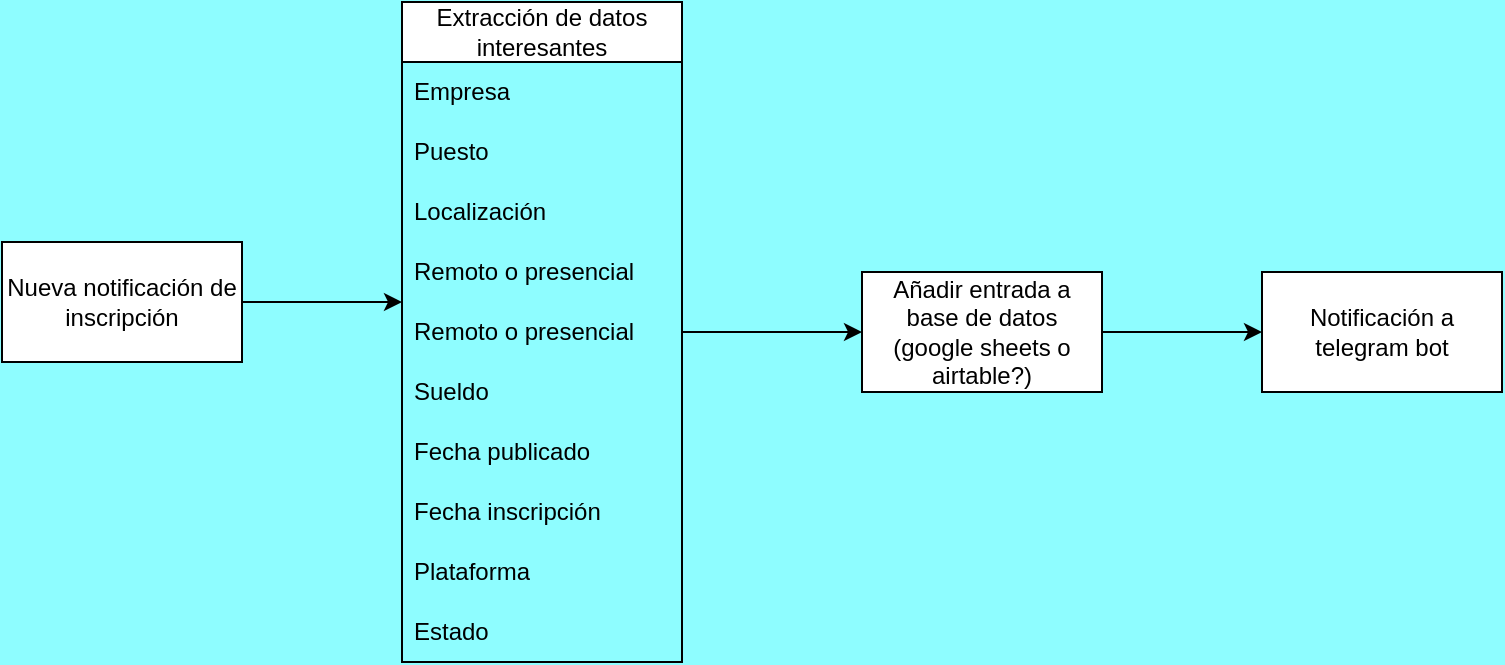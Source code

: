 <mxfile version="27.2.0">
  <diagram name="Página-1" id="GGK_G6vM3Q0lwhCfepNb">
    <mxGraphModel dx="1385" dy="776" grid="1" gridSize="10" guides="1" tooltips="1" connect="1" arrows="1" fold="1" page="1" pageScale="1" pageWidth="1169" pageHeight="827" background="#8EFDFF" math="0" shadow="0">
      <root>
        <mxCell id="0" />
        <mxCell id="1" parent="0" />
        <mxCell id="jdDbVD5xY_cFmAnzBWXt-3" value="" style="edgeStyle=orthogonalEdgeStyle;rounded=0;orthogonalLoop=1;jettySize=auto;html=1;" edge="1" parent="1" source="jdDbVD5xY_cFmAnzBWXt-1">
          <mxGeometry relative="1" as="geometry">
            <mxPoint x="239" y="180" as="targetPoint" />
          </mxGeometry>
        </mxCell>
        <mxCell id="jdDbVD5xY_cFmAnzBWXt-1" value="Nueva notificación de inscripción" style="rounded=0;whiteSpace=wrap;html=1;" vertex="1" parent="1">
          <mxGeometry x="39" y="150" width="120" height="60" as="geometry" />
        </mxCell>
        <mxCell id="jdDbVD5xY_cFmAnzBWXt-26" value="" style="edgeStyle=orthogonalEdgeStyle;rounded=0;orthogonalLoop=1;jettySize=auto;html=1;" edge="1" parent="1" source="jdDbVD5xY_cFmAnzBWXt-9" target="jdDbVD5xY_cFmAnzBWXt-25">
          <mxGeometry relative="1" as="geometry" />
        </mxCell>
        <mxCell id="jdDbVD5xY_cFmAnzBWXt-9" value="Extracción de datos interesantes" style="swimlane;fontStyle=0;childLayout=stackLayout;horizontal=1;startSize=30;horizontalStack=0;resizeParent=1;resizeParentMax=0;resizeLast=0;collapsible=1;marginBottom=0;whiteSpace=wrap;html=1;" vertex="1" parent="1">
          <mxGeometry x="239" y="30" width="140" height="330" as="geometry" />
        </mxCell>
        <mxCell id="jdDbVD5xY_cFmAnzBWXt-10" value="Empresa" style="text;strokeColor=none;fillColor=none;align=left;verticalAlign=middle;spacingLeft=4;spacingRight=4;overflow=hidden;points=[[0,0.5],[1,0.5]];portConstraint=eastwest;rotatable=0;whiteSpace=wrap;html=1;" vertex="1" parent="jdDbVD5xY_cFmAnzBWXt-9">
          <mxGeometry y="30" width="140" height="30" as="geometry" />
        </mxCell>
        <mxCell id="jdDbVD5xY_cFmAnzBWXt-11" value="Puesto" style="text;strokeColor=none;fillColor=none;align=left;verticalAlign=middle;spacingLeft=4;spacingRight=4;overflow=hidden;points=[[0,0.5],[1,0.5]];portConstraint=eastwest;rotatable=0;whiteSpace=wrap;html=1;" vertex="1" parent="jdDbVD5xY_cFmAnzBWXt-9">
          <mxGeometry y="60" width="140" height="30" as="geometry" />
        </mxCell>
        <mxCell id="jdDbVD5xY_cFmAnzBWXt-12" value="Localización" style="text;strokeColor=none;fillColor=none;align=left;verticalAlign=middle;spacingLeft=4;spacingRight=4;overflow=hidden;points=[[0,0.5],[1,0.5]];portConstraint=eastwest;rotatable=0;whiteSpace=wrap;html=1;miterlimit=6;" vertex="1" parent="jdDbVD5xY_cFmAnzBWXt-9">
          <mxGeometry y="90" width="140" height="30" as="geometry" />
        </mxCell>
        <mxCell id="jdDbVD5xY_cFmAnzBWXt-18" value="Remoto o presencial" style="text;strokeColor=none;fillColor=none;align=left;verticalAlign=middle;spacingLeft=4;spacingRight=4;overflow=hidden;points=[[0,0.5],[1,0.5]];portConstraint=eastwest;rotatable=0;whiteSpace=wrap;html=1;miterlimit=6;" vertex="1" parent="jdDbVD5xY_cFmAnzBWXt-9">
          <mxGeometry y="120" width="140" height="30" as="geometry" />
        </mxCell>
        <mxCell id="jdDbVD5xY_cFmAnzBWXt-24" value="Remoto o presencial" style="text;strokeColor=none;fillColor=none;align=left;verticalAlign=middle;spacingLeft=4;spacingRight=4;overflow=hidden;points=[[0,0.5],[1,0.5]];portConstraint=eastwest;rotatable=0;whiteSpace=wrap;html=1;miterlimit=6;" vertex="1" parent="jdDbVD5xY_cFmAnzBWXt-9">
          <mxGeometry y="150" width="140" height="30" as="geometry" />
        </mxCell>
        <mxCell id="jdDbVD5xY_cFmAnzBWXt-19" value="Sueldo" style="text;strokeColor=none;fillColor=none;align=left;verticalAlign=middle;spacingLeft=4;spacingRight=4;overflow=hidden;points=[[0,0.5],[1,0.5]];portConstraint=eastwest;rotatable=0;whiteSpace=wrap;html=1;miterlimit=6;" vertex="1" parent="jdDbVD5xY_cFmAnzBWXt-9">
          <mxGeometry y="180" width="140" height="30" as="geometry" />
        </mxCell>
        <mxCell id="jdDbVD5xY_cFmAnzBWXt-20" value="Fecha publicado" style="text;strokeColor=none;fillColor=none;align=left;verticalAlign=middle;spacingLeft=4;spacingRight=4;overflow=hidden;points=[[0,0.5],[1,0.5]];portConstraint=eastwest;rotatable=0;whiteSpace=wrap;html=1;miterlimit=6;" vertex="1" parent="jdDbVD5xY_cFmAnzBWXt-9">
          <mxGeometry y="210" width="140" height="30" as="geometry" />
        </mxCell>
        <mxCell id="jdDbVD5xY_cFmAnzBWXt-21" value="Fecha inscripción" style="text;strokeColor=none;fillColor=none;align=left;verticalAlign=middle;spacingLeft=4;spacingRight=4;overflow=hidden;points=[[0,0.5],[1,0.5]];portConstraint=eastwest;rotatable=0;whiteSpace=wrap;html=1;miterlimit=6;" vertex="1" parent="jdDbVD5xY_cFmAnzBWXt-9">
          <mxGeometry y="240" width="140" height="30" as="geometry" />
        </mxCell>
        <mxCell id="jdDbVD5xY_cFmAnzBWXt-22" value="Plataforma" style="text;strokeColor=none;fillColor=none;align=left;verticalAlign=middle;spacingLeft=4;spacingRight=4;overflow=hidden;points=[[0,0.5],[1,0.5]];portConstraint=eastwest;rotatable=0;whiteSpace=wrap;html=1;miterlimit=6;" vertex="1" parent="jdDbVD5xY_cFmAnzBWXt-9">
          <mxGeometry y="270" width="140" height="30" as="geometry" />
        </mxCell>
        <mxCell id="jdDbVD5xY_cFmAnzBWXt-23" value="Estado" style="text;strokeColor=none;fillColor=none;align=left;verticalAlign=middle;spacingLeft=4;spacingRight=4;overflow=hidden;points=[[0,0.5],[1,0.5]];portConstraint=eastwest;rotatable=0;whiteSpace=wrap;html=1;miterlimit=6;" vertex="1" parent="jdDbVD5xY_cFmAnzBWXt-9">
          <mxGeometry y="300" width="140" height="30" as="geometry" />
        </mxCell>
        <mxCell id="jdDbVD5xY_cFmAnzBWXt-28" value="" style="edgeStyle=orthogonalEdgeStyle;rounded=0;orthogonalLoop=1;jettySize=auto;html=1;" edge="1" parent="1" source="jdDbVD5xY_cFmAnzBWXt-25" target="jdDbVD5xY_cFmAnzBWXt-27">
          <mxGeometry relative="1" as="geometry" />
        </mxCell>
        <mxCell id="jdDbVD5xY_cFmAnzBWXt-25" value="Añadir entrada a base de datos (google sheets o airtable?)" style="whiteSpace=wrap;html=1;fontStyle=0;startSize=30;horizontal=1;" vertex="1" parent="1">
          <mxGeometry x="469" y="165" width="120" height="60" as="geometry" />
        </mxCell>
        <mxCell id="jdDbVD5xY_cFmAnzBWXt-27" value="Notificación a telegram bot" style="whiteSpace=wrap;html=1;fontStyle=0;startSize=30;horizontal=1;" vertex="1" parent="1">
          <mxGeometry x="669" y="165" width="120" height="60" as="geometry" />
        </mxCell>
      </root>
    </mxGraphModel>
  </diagram>
</mxfile>
